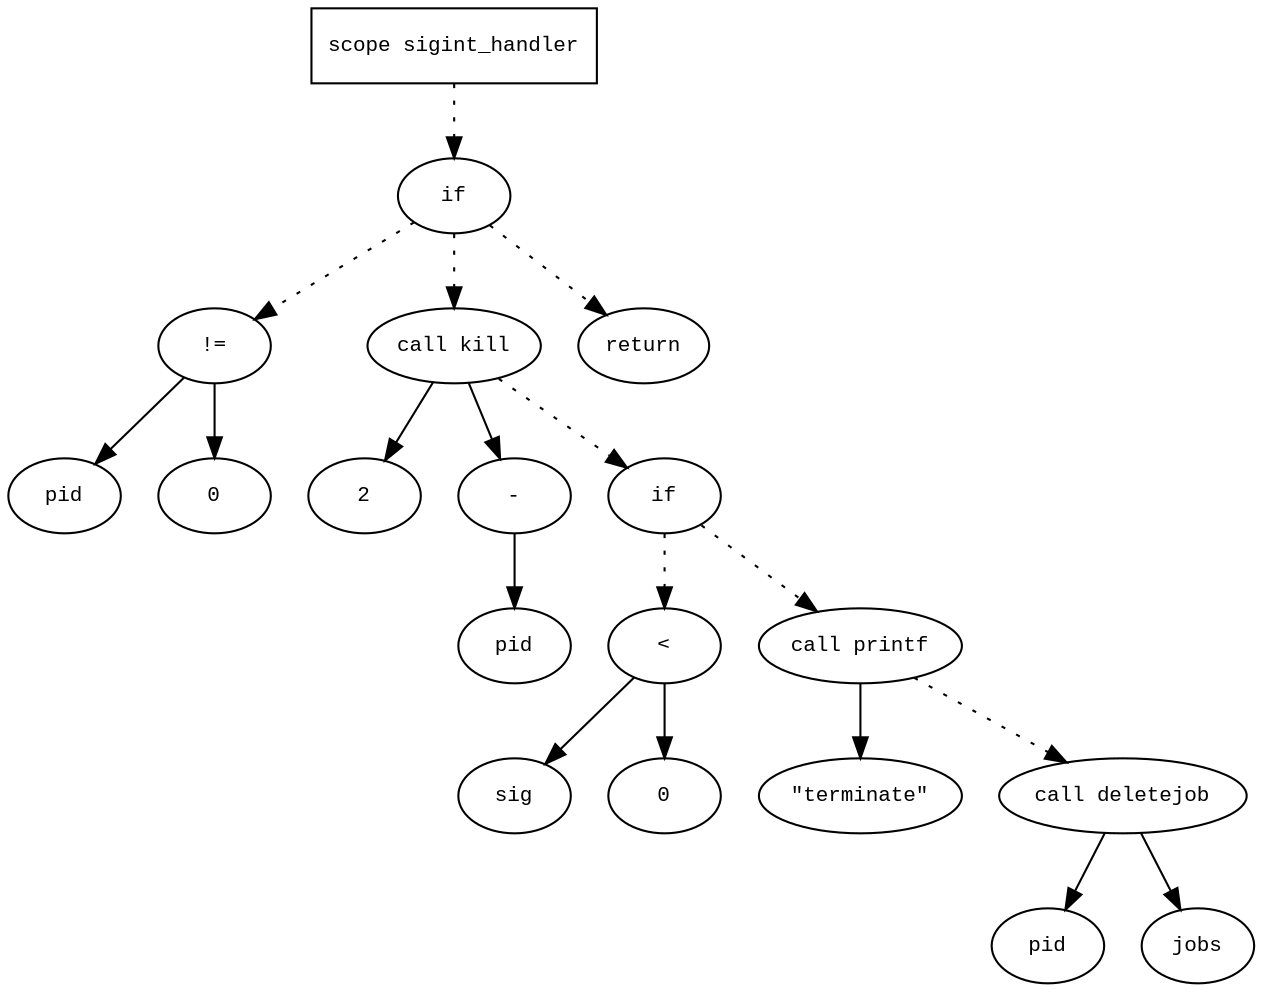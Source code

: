 digraph AST {
  graph [fontname="Times New Roman",fontsize=10];
  node  [fontname="Courier New",fontsize=10];
  edge  [fontname="Times New Roman",fontsize=10];

  node1 [label="scope sigint_handler",shape=box];
  node2 [label="if",shape=ellipse];
  node1 -> node2 [style=dotted];
  node3 [label="!=",shape=ellipse];
  node4 [label="pid",shape=ellipse];
  node3 -> node4;
  node5 [label="0",shape=ellipse];
  node3 -> node5;
  node2 -> node3 [style=dotted];
  node6 [label="call kill",shape=ellipse];
  node7 [label="2",shape=ellipse];
  node6 -> node7;
  node8 [label="-",shape=ellipse];
  node9 [label="pid",shape=ellipse];
  node8 -> node9;
  node6 -> node8;
  node2 -> node6 [style=dotted];
  node10 [label="if",shape=ellipse];
  node6 -> node10 [style=dotted];
  node11 [label="<",shape=ellipse];
  node12 [label="sig",shape=ellipse];
  node11 -> node12;
  node13 [label="0",shape=ellipse];
  node11 -> node13;
  node10 -> node11 [style=dotted];
  node14 [label="call printf",shape=ellipse];
  node15 [label="\"terminate\"",shape=ellipse];
  node14 -> node15;
  node10 -> node14 [style=dotted];
  node16 [label="call deletejob",shape=ellipse];
  node17 [label="pid",shape=ellipse];
  node16 -> node17;
  node18 [label="jobs",shape=ellipse];
  node16 -> node18;
  node14 -> node16 [style=dotted];
  node19 [label="return",shape=ellipse];
  node2 -> node19 [style=dotted];
} 